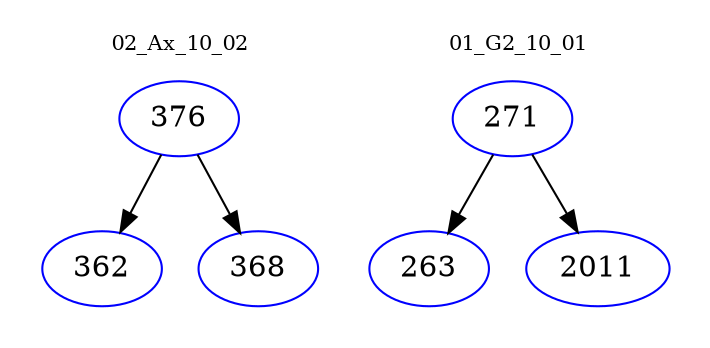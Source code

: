digraph{
subgraph cluster_0 {
color = white
label = "02_Ax_10_02";
fontsize=10;
T0_376 [label="376", color="blue"]
T0_376 -> T0_362 [color="black"]
T0_362 [label="362", color="blue"]
T0_376 -> T0_368 [color="black"]
T0_368 [label="368", color="blue"]
}
subgraph cluster_1 {
color = white
label = "01_G2_10_01";
fontsize=10;
T1_271 [label="271", color="blue"]
T1_271 -> T1_263 [color="black"]
T1_263 [label="263", color="blue"]
T1_271 -> T1_2011 [color="black"]
T1_2011 [label="2011", color="blue"]
}
}
